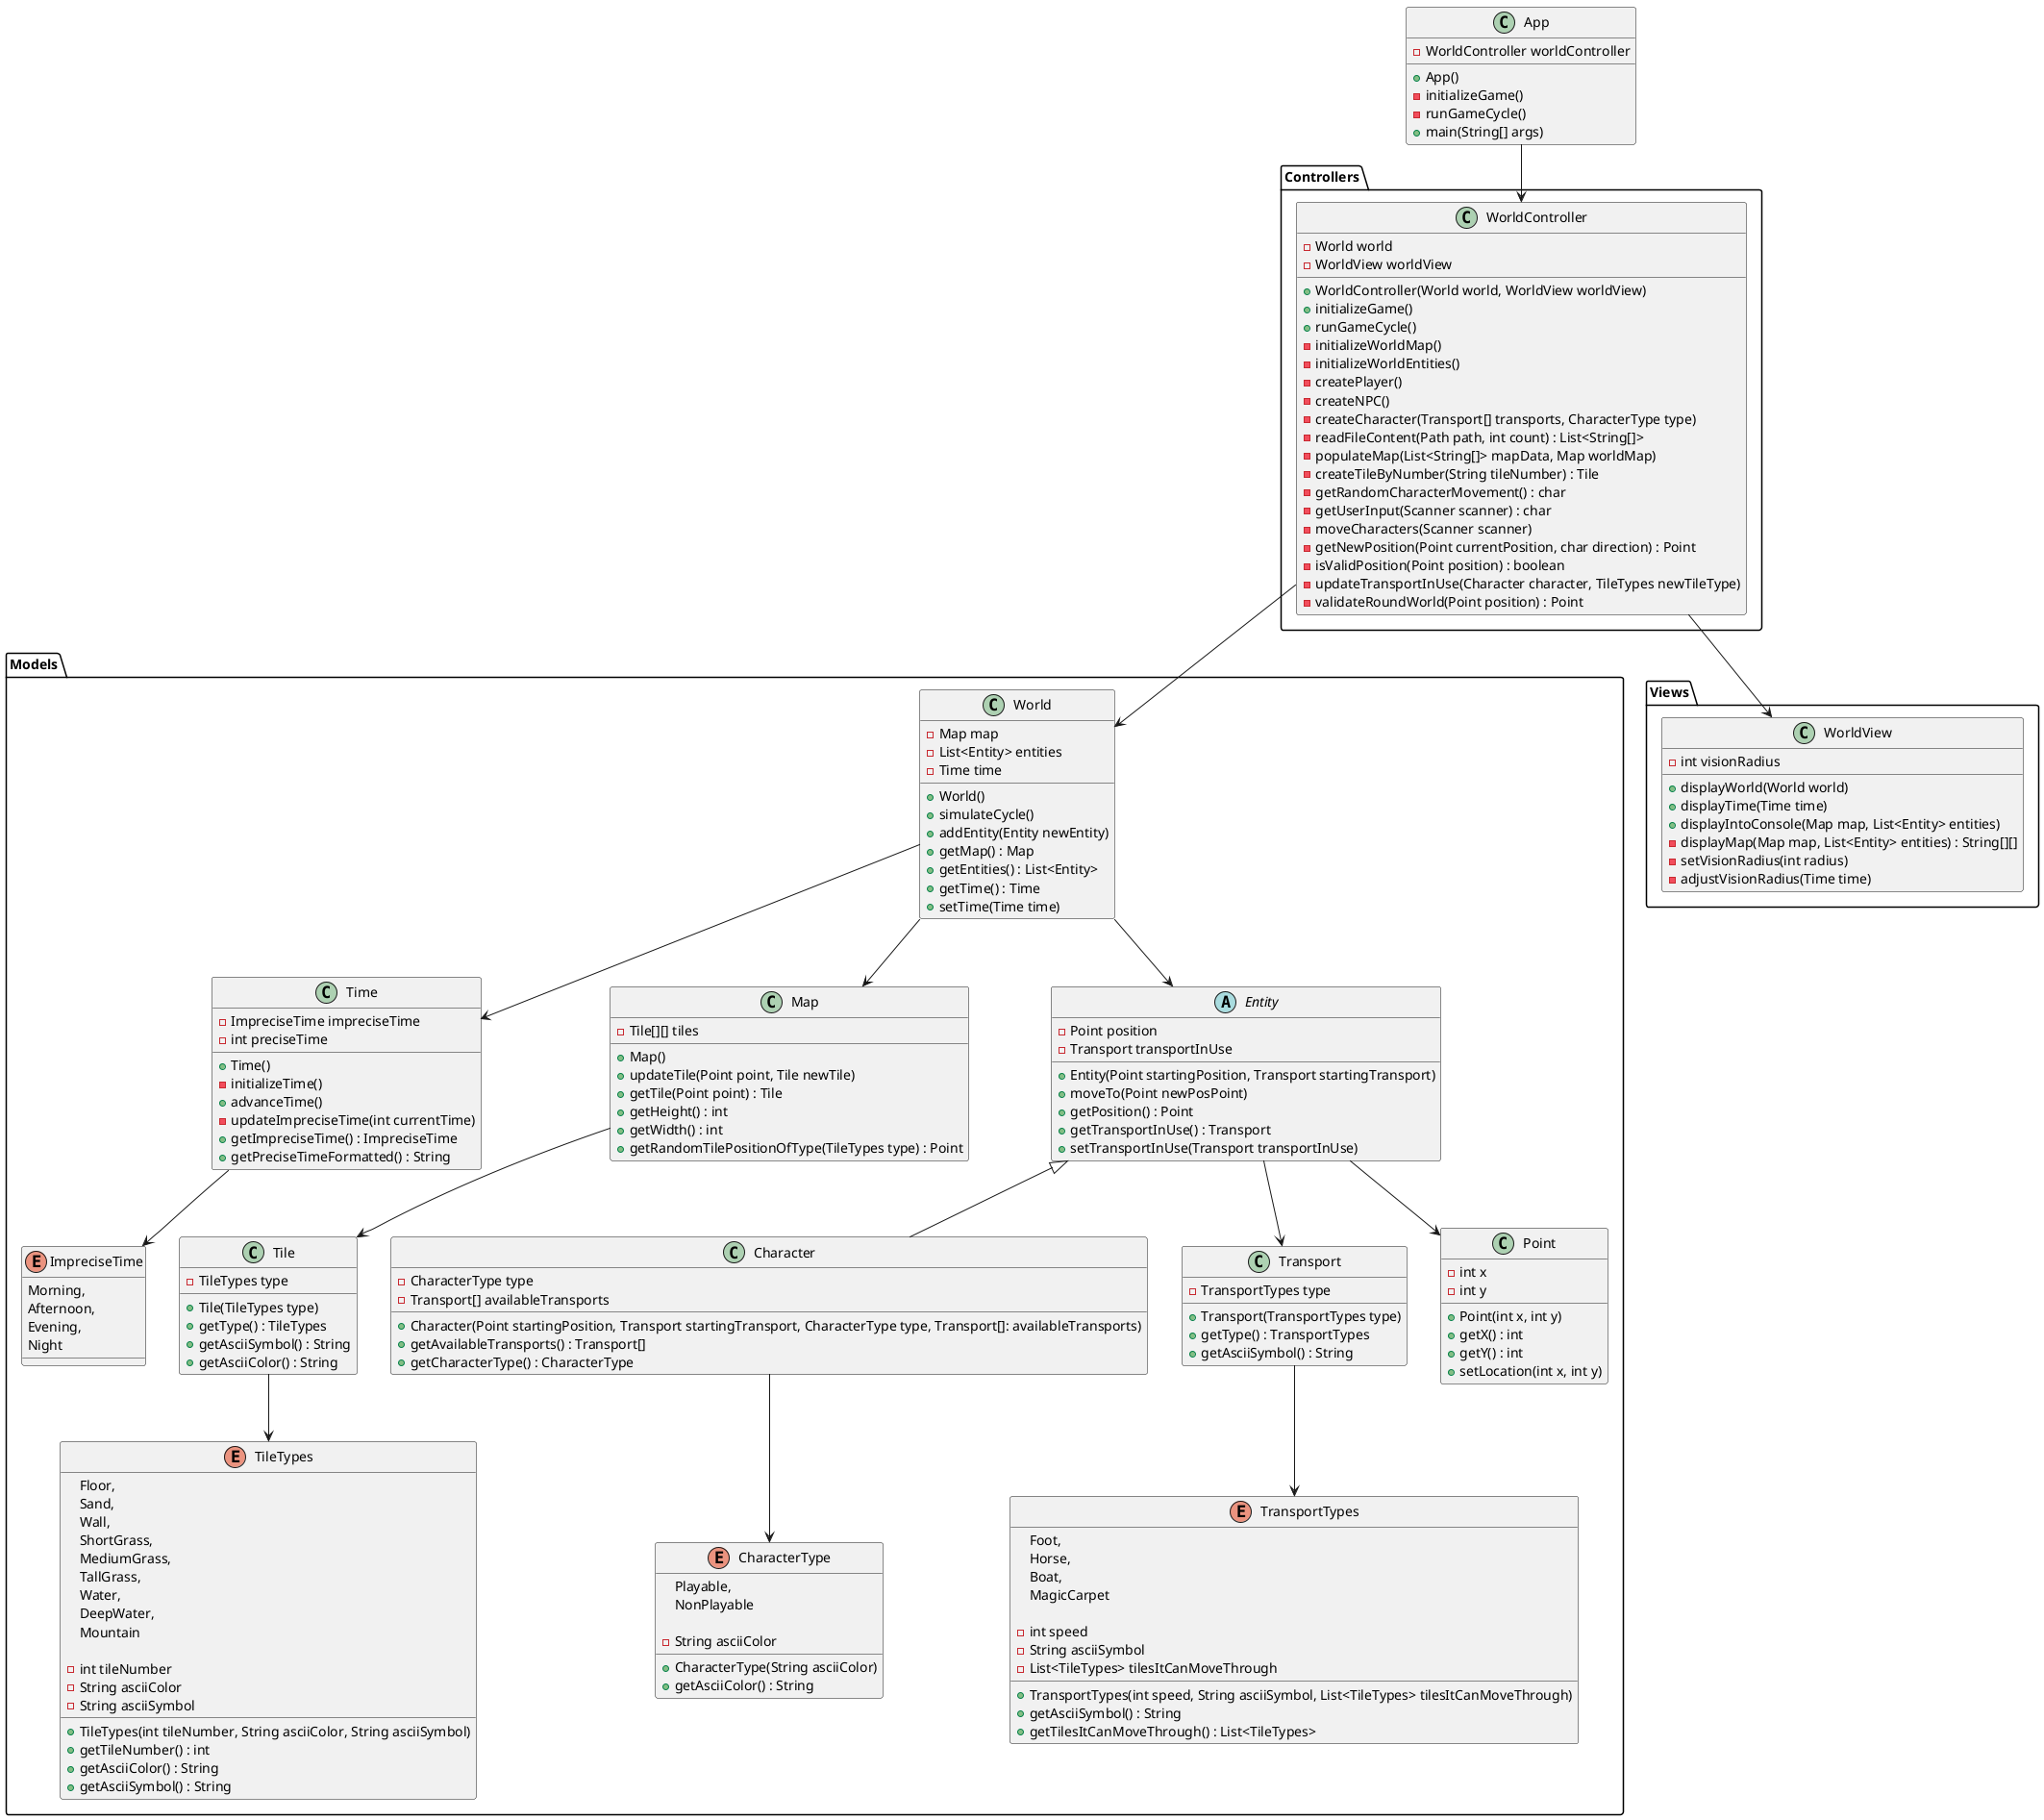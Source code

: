 @startuml DiagramaDeAplicacion

class App {
    - WorldController worldController

    + App()
    - initializeGame()
    - runGameCycle()
    + main(String[] args)
}

package "Models" {
    class World {
        - Map map
        - List<Entity> entities
        - Time time

        + World()
        + simulateCycle()
        + addEntity(Entity newEntity)
        + getMap() : Map
        + getEntities() : List<Entity>
        + getTime() : Time
        + setTime(Time time)
    }

    class Time {
        - ImpreciseTime impreciseTime
        - int preciseTime

        + Time()
        - initializeTime()
        + advanceTime()
        - updateImpreciseTime(int currentTime)
        + getImpreciseTime() : ImpreciseTime
        + getPreciseTimeFormatted() : String
    }

    class Map {
        - Tile[][] tiles

        + Map()
        + updateTile(Point point, Tile newTile)
        + getTile(Point point) : Tile
        + getHeight() : int
        + getWidth() : int
        + getRandomTilePositionOfType(TileTypes type) : Point
    }

    class Tile {
        - TileTypes type

        + Tile(TileTypes type)
        + getType() : TileTypes
        + getAsciiSymbol() : String
        + getAsciiColor() : String
    }

    abstract class Entity {
        - Point position
        - Transport transportInUse

        + Entity(Point startingPosition, Transport startingTransport)
        + moveTo(Point newPosPoint)
        + getPosition() : Point
        + getTransportInUse() : Transport
        + setTransportInUse(Transport transportInUse)
    }

    class Character extends Entity {
        - CharacterType type
        - Transport[] availableTransports

        + Character(Point startingPosition, Transport startingTransport, CharacterType type, Transport[]: availableTransports)
        + getAvailableTransports() : Transport[]
        + getCharacterType() : CharacterType
    }

    class Transport {
        - TransportTypes type

        + Transport(TransportTypes type)
        + getType() : TransportTypes
        + getAsciiSymbol() : String
    }

    class Point {
        - int x
        - int y

        + Point(int x, int y)
        + getX() : int
        + getY() : int
        + setLocation(int x, int y)
    }

    enum TileTypes {
        Floor,    
        Sand,     
        Wall,     
        ShortGrass, 
        MediumGrass, 
        TallGrass,  
        Water,     
        DeepWater,  
        Mountain

        - int tileNumber
        - String asciiColor
        - String asciiSymbol

        + TileTypes(int tileNumber, String asciiColor, String asciiSymbol)
        + getTileNumber() : int
        + getAsciiColor() : String
        + getAsciiSymbol() : String
    }

    enum ImpreciseTime {
        Morning,
        Afternoon,
        Evening,
        Night
    }

    enum TransportTypes {
        Foot,
        Horse,
        Boat,
        MagicCarpet

        - int speed
        - String asciiSymbol
        - List<TileTypes> tilesItCanMoveThrough

        + TransportTypes(int speed, String asciiSymbol, List<TileTypes> tilesItCanMoveThrough)
        + getAsciiSymbol() : String
        + getTilesItCanMoveThrough() : List<TileTypes>
    }

    enum CharacterType {
        Playable,
        NonPlayable

        - String asciiColor
        + CharacterType(String asciiColor)
        + getAsciiColor() : String
    }
}

package "Views" {
    class WorldView {
        - int visionRadius

        + displayWorld(World world)
        + displayTime(Time time)
        + displayIntoConsole(Map map, List<Entity> entities)
        - displayMap(Map map, List<Entity> entities) : String[][]
        - setVisionRadius(int radius)
        - adjustVisionRadius(Time time)
    }
}

package "Controllers" {
    class WorldController {
        - World world
        - WorldView worldView

        + WorldController(World world, WorldView worldView)
        + initializeGame()
        + runGameCycle()
        - initializeWorldMap()
        - initializeWorldEntities()
        - createPlayer()
        - createNPC()
        - createCharacter(Transport[] transports, CharacterType type)
        - readFileContent(Path path, int count) : List<String[]>
        - populateMap(List<String[]> mapData, Map worldMap)
        - createTileByNumber(String tileNumber) : Tile
        - getRandomCharacterMovement() : char
        - getUserInput(Scanner scanner) : char
        - moveCharacters(Scanner scanner)
        - getNewPosition(Point currentPosition, char direction) : Point
        - isValidPosition(Point position) : boolean
        - updateTransportInUse(Character character, TileTypes newTileType)
        - validateRoundWorld(Point position) : Point
    }
}

World --> Map
World --> Entity
World --> Time
Map --> Tile
Tile --> TileTypes
Entity --> Point
Entity --> Transport
Transport --> TransportTypes
Time --> ImpreciseTime
Character --> CharacterType
WorldController --> World
WorldController --> WorldView
App --> WorldController

@enduml
